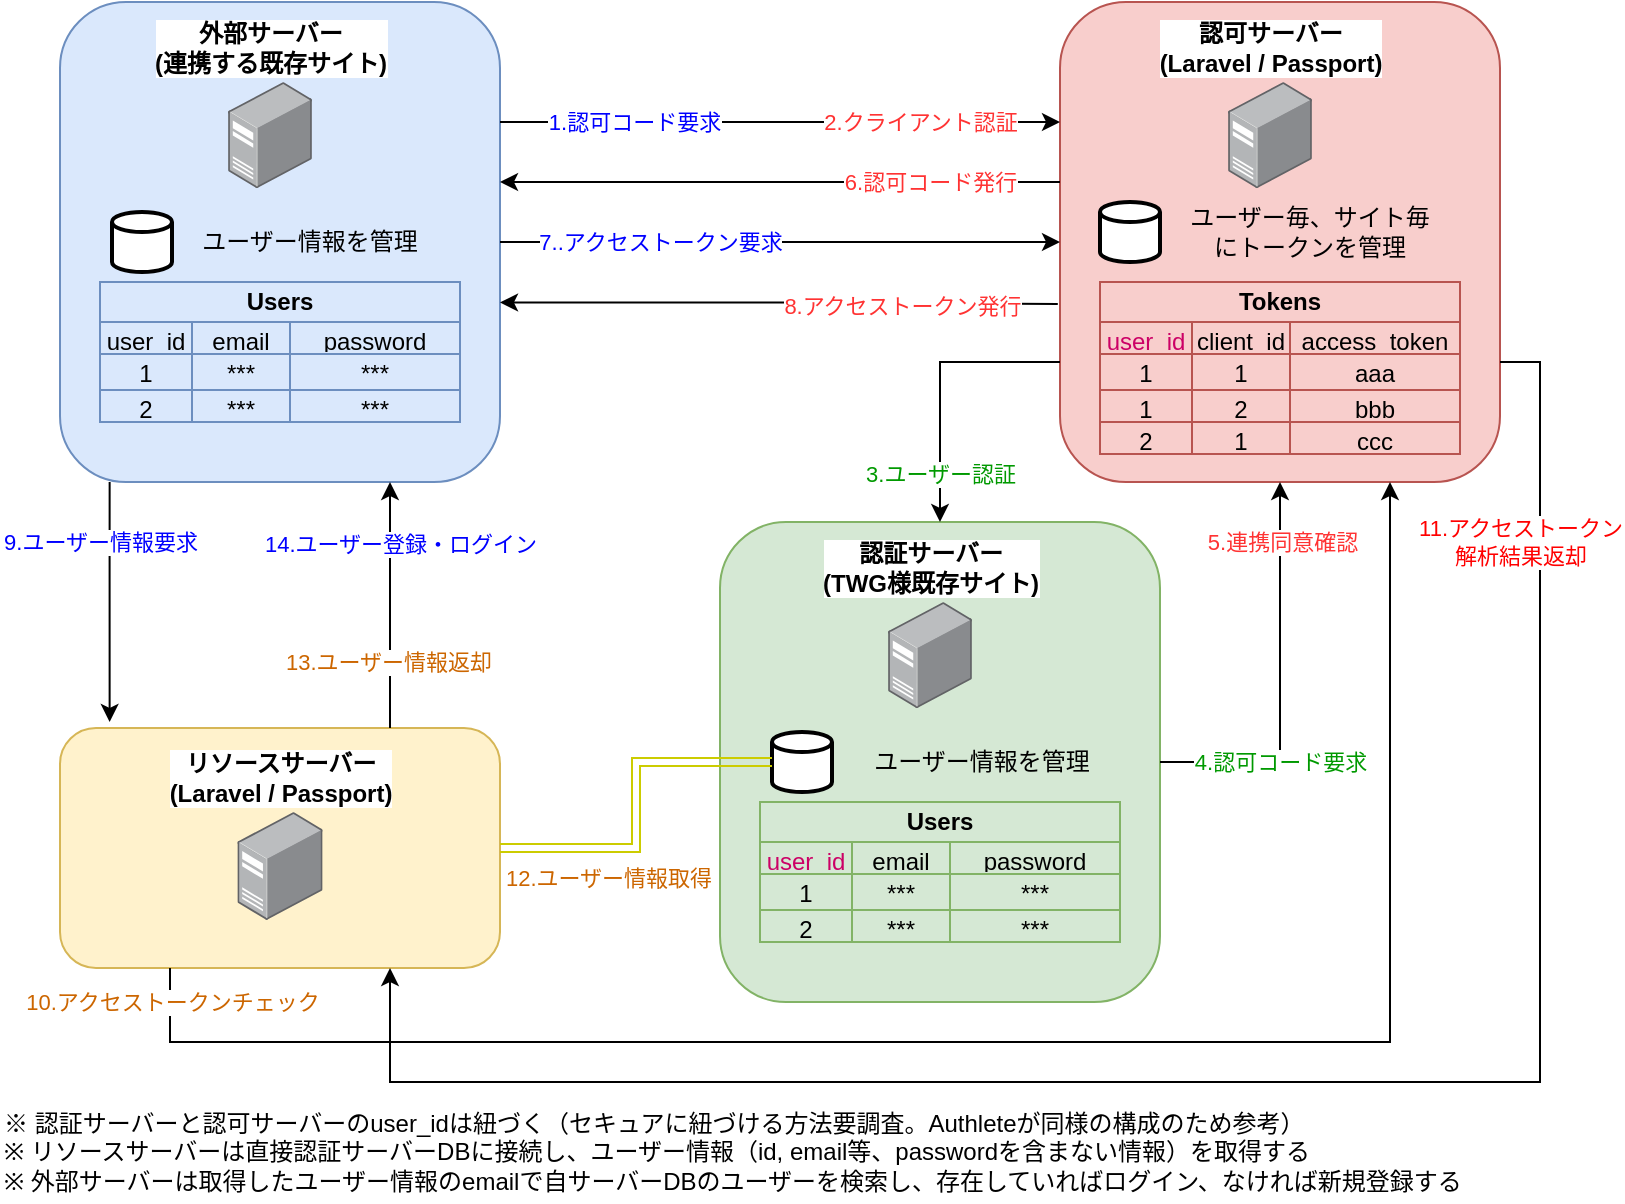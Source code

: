 <mxfile version="13.9.6" type="device"><diagram id="AtajZji_H-ze_EgIL12_" name="Page-1"><mxGraphModel dx="1422" dy="705" grid="1" gridSize="10" guides="1" tooltips="1" connect="1" arrows="1" fold="1" page="1" pageScale="1" pageWidth="827" pageHeight="1169" math="0" shadow="0"><root><mxCell id="0"/><mxCell id="1" parent="0"/><mxCell id="fhlVzqpPCK5Ox--r4fCG-181" value="" style="group" parent="1" vertex="1" connectable="0"><mxGeometry x="40" y="360" width="220" height="123" as="geometry"/></mxCell><mxCell id="fhlVzqpPCK5Ox--r4fCG-166" value="" style="rounded=1;whiteSpace=wrap;html=1;fillColor=#fff2cc;fontSize=11;strokeColor=#d6b656;fontStyle=1" parent="fhlVzqpPCK5Ox--r4fCG-181" vertex="1"><mxGeometry y="3" width="220" height="120" as="geometry"/></mxCell><mxCell id="fhlVzqpPCK5Ox--r4fCG-2" value="リソースサーバー&lt;br&gt;(Laravel / Passport)" style="points=[];aspect=fixed;html=1;align=center;shadow=0;dashed=0;image;image=img/lib/allied_telesis/computer_and_terminals/Server_Desktop.svg;labelPosition=center;verticalLabelPosition=top;verticalAlign=bottom;fontStyle=1" parent="fhlVzqpPCK5Ox--r4fCG-181" vertex="1"><mxGeometry x="88.7" y="45" width="42.6" height="54" as="geometry"/></mxCell><mxCell id="fhlVzqpPCK5Ox--r4fCG-70" value="" style="group;perimeterSpacing=0;rounded=1;fontStyle=0" parent="1" vertex="1" connectable="0"><mxGeometry x="560" y="20" width="200" height="250" as="geometry"/></mxCell><mxCell id="fhlVzqpPCK5Ox--r4fCG-71" value="" style="rounded=1;whiteSpace=wrap;html=1;fillColor=#f8cecc;strokeColor=#b85450;" parent="fhlVzqpPCK5Ox--r4fCG-70" vertex="1"><mxGeometry x="-20" y="-20" width="220" height="240" as="geometry"/></mxCell><mxCell id="fhlVzqpPCK5Ox--r4fCG-1" value="認可サーバー&lt;br&gt;(Laravel / Passport)" style="points=[];aspect=fixed;html=1;align=center;shadow=0;dashed=0;image;image=img/lib/allied_telesis/computer_and_terminals/Server_Desktop.svg;labelPosition=center;verticalLabelPosition=top;verticalAlign=bottom;fontStyle=1" parent="fhlVzqpPCK5Ox--r4fCG-70" vertex="1"><mxGeometry x="64.05" y="20" width="41.902" height="53.115" as="geometry"/></mxCell><mxCell id="fhlVzqpPCK5Ox--r4fCG-66" value="" style="group" parent="fhlVzqpPCK5Ox--r4fCG-70" vertex="1" connectable="0"><mxGeometry y="80" width="180.0" height="126" as="geometry"/></mxCell><mxCell id="fhlVzqpPCK5Ox--r4fCG-40" value="Tokens" style="shape=table;html=1;whiteSpace=wrap;startSize=20;container=1;collapsible=0;childLayout=tableLayout;fontStyle=1;align=center;fillColor=#f8cecc;strokeColor=#b85450;" parent="fhlVzqpPCK5Ox--r4fCG-66" vertex="1"><mxGeometry y="40" width="180.0" height="86" as="geometry"/></mxCell><mxCell id="fhlVzqpPCK5Ox--r4fCG-41" value="" style="shape=partialRectangle;html=1;whiteSpace=wrap;collapsible=0;dropTarget=0;pointerEvents=0;fillColor=none;top=0;left=0;bottom=0;right=0;points=[[0,0.5],[1,0.5]];portConstraint=eastwest;" parent="fhlVzqpPCK5Ox--r4fCG-40" vertex="1"><mxGeometry y="20" width="180.0" height="16" as="geometry"/></mxCell><mxCell id="fhlVzqpPCK5Ox--r4fCG-42" value="user_id" style="shape=partialRectangle;html=1;whiteSpace=wrap;connectable=0;fillColor=none;top=0;left=0;bottom=0;right=0;overflow=hidden;fontColor=#CC0066;" parent="fhlVzqpPCK5Ox--r4fCG-41" vertex="1"><mxGeometry width="46" height="16" as="geometry"/></mxCell><mxCell id="fhlVzqpPCK5Ox--r4fCG-43" value="client_id" style="shape=partialRectangle;html=1;whiteSpace=wrap;connectable=0;fillColor=none;top=0;left=0;bottom=0;right=0;overflow=hidden;" parent="fhlVzqpPCK5Ox--r4fCG-41" vertex="1"><mxGeometry x="46" width="49" height="16" as="geometry"/></mxCell><mxCell id="fhlVzqpPCK5Ox--r4fCG-44" value="access_token" style="shape=partialRectangle;html=1;whiteSpace=wrap;connectable=0;fillColor=none;top=0;left=0;bottom=0;right=0;overflow=hidden;" parent="fhlVzqpPCK5Ox--r4fCG-41" vertex="1"><mxGeometry x="95" width="85" height="16" as="geometry"/></mxCell><mxCell id="fhlVzqpPCK5Ox--r4fCG-45" value="" style="shape=partialRectangle;html=1;whiteSpace=wrap;collapsible=0;dropTarget=0;pointerEvents=0;fillColor=none;top=0;left=0;bottom=0;right=0;points=[[0,0.5],[1,0.5]];portConstraint=eastwest;" parent="fhlVzqpPCK5Ox--r4fCG-40" vertex="1"><mxGeometry y="36" width="180.0" height="18" as="geometry"/></mxCell><mxCell id="fhlVzqpPCK5Ox--r4fCG-46" value="1" style="shape=partialRectangle;html=1;whiteSpace=wrap;connectable=0;fillColor=none;top=0;left=0;bottom=0;right=0;overflow=hidden;" parent="fhlVzqpPCK5Ox--r4fCG-45" vertex="1"><mxGeometry width="46" height="18" as="geometry"/></mxCell><mxCell id="fhlVzqpPCK5Ox--r4fCG-47" value="1" style="shape=partialRectangle;html=1;whiteSpace=wrap;connectable=0;fillColor=none;top=0;left=0;bottom=0;right=0;overflow=hidden;" parent="fhlVzqpPCK5Ox--r4fCG-45" vertex="1"><mxGeometry x="46" width="49" height="18" as="geometry"/></mxCell><mxCell id="fhlVzqpPCK5Ox--r4fCG-48" value="aaa" style="shape=partialRectangle;html=1;whiteSpace=wrap;connectable=0;fillColor=none;top=0;left=0;bottom=0;right=0;overflow=hidden;" parent="fhlVzqpPCK5Ox--r4fCG-45" vertex="1"><mxGeometry x="95" width="85" height="18" as="geometry"/></mxCell><mxCell id="fhlVzqpPCK5Ox--r4fCG-49" value="" style="shape=partialRectangle;html=1;whiteSpace=wrap;collapsible=0;dropTarget=0;pointerEvents=0;fillColor=none;top=0;left=0;bottom=0;right=0;points=[[0,0.5],[1,0.5]];portConstraint=eastwest;" parent="fhlVzqpPCK5Ox--r4fCG-40" vertex="1"><mxGeometry y="54" width="180.0" height="16" as="geometry"/></mxCell><mxCell id="fhlVzqpPCK5Ox--r4fCG-50" value="1" style="shape=partialRectangle;html=1;whiteSpace=wrap;connectable=0;fillColor=none;top=0;left=0;bottom=0;right=0;overflow=hidden;" parent="fhlVzqpPCK5Ox--r4fCG-49" vertex="1"><mxGeometry width="46" height="16" as="geometry"/></mxCell><mxCell id="fhlVzqpPCK5Ox--r4fCG-51" value="2" style="shape=partialRectangle;html=1;whiteSpace=wrap;connectable=0;fillColor=none;top=0;left=0;bottom=0;right=0;overflow=hidden;" parent="fhlVzqpPCK5Ox--r4fCG-49" vertex="1"><mxGeometry x="46" width="49" height="16" as="geometry"/></mxCell><mxCell id="fhlVzqpPCK5Ox--r4fCG-52" value="bbb" style="shape=partialRectangle;html=1;whiteSpace=wrap;connectable=0;fillColor=none;top=0;left=0;bottom=0;right=0;overflow=hidden;" parent="fhlVzqpPCK5Ox--r4fCG-49" vertex="1"><mxGeometry x="95" width="85" height="16" as="geometry"/></mxCell><mxCell id="fhlVzqpPCK5Ox--r4fCG-61" style="shape=partialRectangle;html=1;whiteSpace=wrap;collapsible=0;dropTarget=0;pointerEvents=0;fillColor=none;top=0;left=0;bottom=0;right=0;points=[[0,0.5],[1,0.5]];portConstraint=eastwest;" parent="fhlVzqpPCK5Ox--r4fCG-40" vertex="1"><mxGeometry y="70" width="180.0" height="16" as="geometry"/></mxCell><mxCell id="fhlVzqpPCK5Ox--r4fCG-62" value="2" style="shape=partialRectangle;html=1;whiteSpace=wrap;connectable=0;fillColor=none;top=0;left=0;bottom=0;right=0;overflow=hidden;" parent="fhlVzqpPCK5Ox--r4fCG-61" vertex="1"><mxGeometry width="46" height="16" as="geometry"/></mxCell><mxCell id="fhlVzqpPCK5Ox--r4fCG-63" value="1" style="shape=partialRectangle;html=1;whiteSpace=wrap;connectable=0;fillColor=none;top=0;left=0;bottom=0;right=0;overflow=hidden;" parent="fhlVzqpPCK5Ox--r4fCG-61" vertex="1"><mxGeometry x="46" width="49" height="16" as="geometry"/></mxCell><mxCell id="fhlVzqpPCK5Ox--r4fCG-64" value="ccc" style="shape=partialRectangle;html=1;whiteSpace=wrap;connectable=0;fillColor=none;top=0;left=0;bottom=0;right=0;overflow=hidden;" parent="fhlVzqpPCK5Ox--r4fCG-61" vertex="1"><mxGeometry x="95" width="85" height="16" as="geometry"/></mxCell><mxCell id="fhlVzqpPCK5Ox--r4fCG-24" value="" style="strokeWidth=2;html=1;shape=mxgraph.flowchart.database;whiteSpace=wrap;" parent="fhlVzqpPCK5Ox--r4fCG-66" vertex="1"><mxGeometry width="30.0" height="30" as="geometry"/></mxCell><mxCell id="fhlVzqpPCK5Ox--r4fCG-65" value="ユーザー毎、サイト毎にトークンを管理" style="text;html=1;strokeColor=none;fillColor=none;align=center;verticalAlign=middle;whiteSpace=wrap;rounded=0;" parent="fhlVzqpPCK5Ox--r4fCG-66" vertex="1"><mxGeometry x="40.0" y="5" width="130" height="20" as="geometry"/></mxCell><mxCell id="fhlVzqpPCK5Ox--r4fCG-97" value="" style="group;perimeterSpacing=0;rounded=1;" parent="1" vertex="1" connectable="0"><mxGeometry x="390" y="280" width="200" height="250" as="geometry"/></mxCell><mxCell id="fhlVzqpPCK5Ox--r4fCG-98" value="" style="rounded=1;whiteSpace=wrap;html=1;fillColor=#d5e8d4;strokeColor=#82b366;" parent="fhlVzqpPCK5Ox--r4fCG-97" vertex="1"><mxGeometry x="-20" y="-20" width="220" height="240" as="geometry"/></mxCell><mxCell id="fhlVzqpPCK5Ox--r4fCG-99" value="認証サーバー&lt;br&gt;(TWG様既存サイト)" style="points=[];aspect=fixed;html=1;align=center;shadow=0;dashed=0;image;image=img/lib/allied_telesis/computer_and_terminals/Server_Desktop.svg;labelPosition=center;verticalLabelPosition=top;verticalAlign=bottom;fontStyle=1" parent="fhlVzqpPCK5Ox--r4fCG-97" vertex="1"><mxGeometry x="64.05" y="20" width="41.902" height="53.115" as="geometry"/></mxCell><mxCell id="fhlVzqpPCK5Ox--r4fCG-100" value="" style="group" parent="fhlVzqpPCK5Ox--r4fCG-97" vertex="1" connectable="0"><mxGeometry y="80" width="180.0" height="126" as="geometry"/></mxCell><mxCell id="fhlVzqpPCK5Ox--r4fCG-101" value="Users" style="shape=table;html=1;whiteSpace=wrap;startSize=20;container=1;collapsible=0;childLayout=tableLayout;fontStyle=1;align=center;fillColor=#d5e8d4;strokeColor=#82b366;" parent="fhlVzqpPCK5Ox--r4fCG-100" vertex="1"><mxGeometry y="40" width="180.0" height="70" as="geometry"/></mxCell><mxCell id="fhlVzqpPCK5Ox--r4fCG-102" value="" style="shape=partialRectangle;html=1;whiteSpace=wrap;collapsible=0;dropTarget=0;pointerEvents=0;fillColor=none;top=0;left=0;bottom=0;right=0;points=[[0,0.5],[1,0.5]];portConstraint=eastwest;" parent="fhlVzqpPCK5Ox--r4fCG-101" vertex="1"><mxGeometry y="20" width="180.0" height="16" as="geometry"/></mxCell><mxCell id="fhlVzqpPCK5Ox--r4fCG-103" value="user_id" style="shape=partialRectangle;html=1;whiteSpace=wrap;connectable=0;fillColor=none;top=0;left=0;bottom=0;right=0;overflow=hidden;fontColor=#CC0066;" parent="fhlVzqpPCK5Ox--r4fCG-102" vertex="1"><mxGeometry width="46" height="16" as="geometry"/></mxCell><mxCell id="fhlVzqpPCK5Ox--r4fCG-104" value="email" style="shape=partialRectangle;html=1;whiteSpace=wrap;connectable=0;fillColor=none;top=0;left=0;bottom=0;right=0;overflow=hidden;" parent="fhlVzqpPCK5Ox--r4fCG-102" vertex="1"><mxGeometry x="46" width="49" height="16" as="geometry"/></mxCell><mxCell id="fhlVzqpPCK5Ox--r4fCG-105" value="password" style="shape=partialRectangle;html=1;whiteSpace=wrap;connectable=0;fillColor=none;top=0;left=0;bottom=0;right=0;overflow=hidden;" parent="fhlVzqpPCK5Ox--r4fCG-102" vertex="1"><mxGeometry x="95" width="85" height="16" as="geometry"/></mxCell><mxCell id="fhlVzqpPCK5Ox--r4fCG-106" value="" style="shape=partialRectangle;html=1;whiteSpace=wrap;collapsible=0;dropTarget=0;pointerEvents=0;fillColor=none;top=0;left=0;bottom=0;right=0;points=[[0,0.5],[1,0.5]];portConstraint=eastwest;" parent="fhlVzqpPCK5Ox--r4fCG-101" vertex="1"><mxGeometry y="36" width="180.0" height="18" as="geometry"/></mxCell><mxCell id="fhlVzqpPCK5Ox--r4fCG-107" value="1" style="shape=partialRectangle;html=1;whiteSpace=wrap;connectable=0;fillColor=none;top=0;left=0;bottom=0;right=0;overflow=hidden;" parent="fhlVzqpPCK5Ox--r4fCG-106" vertex="1"><mxGeometry width="46" height="18" as="geometry"/></mxCell><mxCell id="fhlVzqpPCK5Ox--r4fCG-108" value="***" style="shape=partialRectangle;html=1;whiteSpace=wrap;connectable=0;fillColor=none;top=0;left=0;bottom=0;right=0;overflow=hidden;" parent="fhlVzqpPCK5Ox--r4fCG-106" vertex="1"><mxGeometry x="46" width="49" height="18" as="geometry"/></mxCell><mxCell id="fhlVzqpPCK5Ox--r4fCG-109" value="***" style="shape=partialRectangle;html=1;whiteSpace=wrap;connectable=0;fillColor=none;top=0;left=0;bottom=0;right=0;overflow=hidden;" parent="fhlVzqpPCK5Ox--r4fCG-106" vertex="1"><mxGeometry x="95" width="85" height="18" as="geometry"/></mxCell><mxCell id="fhlVzqpPCK5Ox--r4fCG-110" value="" style="shape=partialRectangle;html=1;whiteSpace=wrap;collapsible=0;dropTarget=0;pointerEvents=0;fillColor=none;top=0;left=0;bottom=0;right=0;points=[[0,0.5],[1,0.5]];portConstraint=eastwest;" parent="fhlVzqpPCK5Ox--r4fCG-101" vertex="1"><mxGeometry y="54" width="180.0" height="16" as="geometry"/></mxCell><mxCell id="fhlVzqpPCK5Ox--r4fCG-111" value="2" style="shape=partialRectangle;html=1;whiteSpace=wrap;connectable=0;fillColor=none;top=0;left=0;bottom=0;right=0;overflow=hidden;" parent="fhlVzqpPCK5Ox--r4fCG-110" vertex="1"><mxGeometry width="46" height="16" as="geometry"/></mxCell><mxCell id="fhlVzqpPCK5Ox--r4fCG-112" value="***" style="shape=partialRectangle;html=1;whiteSpace=wrap;connectable=0;fillColor=none;top=0;left=0;bottom=0;right=0;overflow=hidden;" parent="fhlVzqpPCK5Ox--r4fCG-110" vertex="1"><mxGeometry x="46" width="49" height="16" as="geometry"/></mxCell><mxCell id="fhlVzqpPCK5Ox--r4fCG-113" value="***" style="shape=partialRectangle;html=1;whiteSpace=wrap;connectable=0;fillColor=none;top=0;left=0;bottom=0;right=0;overflow=hidden;" parent="fhlVzqpPCK5Ox--r4fCG-110" vertex="1"><mxGeometry x="95" width="85" height="16" as="geometry"/></mxCell><mxCell id="fhlVzqpPCK5Ox--r4fCG-119" value="ユーザー情報を管理" style="text;html=1;strokeColor=none;fillColor=none;align=center;verticalAlign=middle;whiteSpace=wrap;rounded=0;" parent="fhlVzqpPCK5Ox--r4fCG-97" vertex="1"><mxGeometry x="46.0" y="90" width="130" height="20" as="geometry"/></mxCell><mxCell id="fhlVzqpPCK5Ox--r4fCG-118" value="" style="strokeWidth=2;html=1;shape=mxgraph.flowchart.database;whiteSpace=wrap;" parent="fhlVzqpPCK5Ox--r4fCG-97" vertex="1"><mxGeometry x="6" y="85" width="30.0" height="30" as="geometry"/></mxCell><mxCell id="fhlVzqpPCK5Ox--r4fCG-121" value="" style="group;perimeterSpacing=0;rounded=1;" parent="1" vertex="1" connectable="0"><mxGeometry x="60" y="20" width="200" height="250" as="geometry"/></mxCell><mxCell id="fhlVzqpPCK5Ox--r4fCG-122" value="" style="rounded=1;whiteSpace=wrap;html=1;fillColor=#dae8fc;strokeColor=#6c8ebf;" parent="fhlVzqpPCK5Ox--r4fCG-121" vertex="1"><mxGeometry x="-20" y="-20" width="220" height="240" as="geometry"/></mxCell><mxCell id="fhlVzqpPCK5Ox--r4fCG-123" value="外部サーバー&lt;br&gt;(連携する既存サイト)" style="points=[];aspect=fixed;html=1;align=center;shadow=0;dashed=0;image;image=img/lib/allied_telesis/computer_and_terminals/Server_Desktop.svg;labelPosition=center;verticalLabelPosition=top;verticalAlign=bottom;fontStyle=1" parent="fhlVzqpPCK5Ox--r4fCG-121" vertex="1"><mxGeometry x="64.05" y="20" width="41.902" height="53.115" as="geometry"/></mxCell><mxCell id="fhlVzqpPCK5Ox--r4fCG-124" value="" style="group" parent="fhlVzqpPCK5Ox--r4fCG-121" vertex="1" connectable="0"><mxGeometry y="80" width="180.0" height="126" as="geometry"/></mxCell><mxCell id="fhlVzqpPCK5Ox--r4fCG-125" value="Users" style="shape=table;html=1;whiteSpace=wrap;startSize=20;container=1;collapsible=0;childLayout=tableLayout;fontStyle=1;align=center;fillColor=#dae8fc;strokeColor=#6c8ebf;" parent="fhlVzqpPCK5Ox--r4fCG-124" vertex="1"><mxGeometry y="40" width="180.0" height="70" as="geometry"/></mxCell><mxCell id="fhlVzqpPCK5Ox--r4fCG-126" value="" style="shape=partialRectangle;html=1;whiteSpace=wrap;collapsible=0;dropTarget=0;pointerEvents=0;fillColor=none;top=0;left=0;bottom=0;right=0;points=[[0,0.5],[1,0.5]];portConstraint=eastwest;" parent="fhlVzqpPCK5Ox--r4fCG-125" vertex="1"><mxGeometry y="20" width="180.0" height="16" as="geometry"/></mxCell><mxCell id="fhlVzqpPCK5Ox--r4fCG-127" value="user_id" style="shape=partialRectangle;html=1;whiteSpace=wrap;connectable=0;fillColor=none;top=0;left=0;bottom=0;right=0;overflow=hidden;" parent="fhlVzqpPCK5Ox--r4fCG-126" vertex="1"><mxGeometry width="46" height="16" as="geometry"/></mxCell><mxCell id="fhlVzqpPCK5Ox--r4fCG-128" value="email" style="shape=partialRectangle;html=1;whiteSpace=wrap;connectable=0;fillColor=none;top=0;left=0;bottom=0;right=0;overflow=hidden;" parent="fhlVzqpPCK5Ox--r4fCG-126" vertex="1"><mxGeometry x="46" width="49" height="16" as="geometry"/></mxCell><mxCell id="fhlVzqpPCK5Ox--r4fCG-129" value="password" style="shape=partialRectangle;html=1;whiteSpace=wrap;connectable=0;fillColor=none;top=0;left=0;bottom=0;right=0;overflow=hidden;" parent="fhlVzqpPCK5Ox--r4fCG-126" vertex="1"><mxGeometry x="95" width="85" height="16" as="geometry"/></mxCell><mxCell id="fhlVzqpPCK5Ox--r4fCG-130" value="" style="shape=partialRectangle;html=1;whiteSpace=wrap;collapsible=0;dropTarget=0;pointerEvents=0;fillColor=none;top=0;left=0;bottom=0;right=0;points=[[0,0.5],[1,0.5]];portConstraint=eastwest;" parent="fhlVzqpPCK5Ox--r4fCG-125" vertex="1"><mxGeometry y="36" width="180.0" height="18" as="geometry"/></mxCell><mxCell id="fhlVzqpPCK5Ox--r4fCG-131" value="1" style="shape=partialRectangle;html=1;whiteSpace=wrap;connectable=0;fillColor=none;top=0;left=0;bottom=0;right=0;overflow=hidden;" parent="fhlVzqpPCK5Ox--r4fCG-130" vertex="1"><mxGeometry width="46" height="18" as="geometry"/></mxCell><mxCell id="fhlVzqpPCK5Ox--r4fCG-132" value="***" style="shape=partialRectangle;html=1;whiteSpace=wrap;connectable=0;fillColor=none;top=0;left=0;bottom=0;right=0;overflow=hidden;" parent="fhlVzqpPCK5Ox--r4fCG-130" vertex="1"><mxGeometry x="46" width="49" height="18" as="geometry"/></mxCell><mxCell id="fhlVzqpPCK5Ox--r4fCG-133" value="***" style="shape=partialRectangle;html=1;whiteSpace=wrap;connectable=0;fillColor=none;top=0;left=0;bottom=0;right=0;overflow=hidden;" parent="fhlVzqpPCK5Ox--r4fCG-130" vertex="1"><mxGeometry x="95" width="85" height="18" as="geometry"/></mxCell><mxCell id="fhlVzqpPCK5Ox--r4fCG-134" value="" style="shape=partialRectangle;html=1;whiteSpace=wrap;collapsible=0;dropTarget=0;pointerEvents=0;fillColor=none;top=0;left=0;bottom=0;right=0;points=[[0,0.5],[1,0.5]];portConstraint=eastwest;" parent="fhlVzqpPCK5Ox--r4fCG-125" vertex="1"><mxGeometry y="54" width="180.0" height="16" as="geometry"/></mxCell><mxCell id="fhlVzqpPCK5Ox--r4fCG-135" value="2" style="shape=partialRectangle;html=1;whiteSpace=wrap;connectable=0;fillColor=none;top=0;left=0;bottom=0;right=0;overflow=hidden;" parent="fhlVzqpPCK5Ox--r4fCG-134" vertex="1"><mxGeometry width="46" height="16" as="geometry"/></mxCell><mxCell id="fhlVzqpPCK5Ox--r4fCG-136" value="***" style="shape=partialRectangle;html=1;whiteSpace=wrap;connectable=0;fillColor=none;top=0;left=0;bottom=0;right=0;overflow=hidden;" parent="fhlVzqpPCK5Ox--r4fCG-134" vertex="1"><mxGeometry x="46" width="49" height="16" as="geometry"/></mxCell><mxCell id="fhlVzqpPCK5Ox--r4fCG-137" value="***" style="shape=partialRectangle;html=1;whiteSpace=wrap;connectable=0;fillColor=none;top=0;left=0;bottom=0;right=0;overflow=hidden;" parent="fhlVzqpPCK5Ox--r4fCG-134" vertex="1"><mxGeometry x="95" width="85" height="16" as="geometry"/></mxCell><mxCell id="fhlVzqpPCK5Ox--r4fCG-139" value="ユーザー情報を管理" style="text;html=1;strokeColor=none;fillColor=none;align=center;verticalAlign=middle;whiteSpace=wrap;rounded=0;" parent="fhlVzqpPCK5Ox--r4fCG-121" vertex="1"><mxGeometry x="40.0" y="90" width="130" height="20" as="geometry"/></mxCell><mxCell id="fhlVzqpPCK5Ox--r4fCG-138" value="" style="strokeWidth=2;html=1;shape=mxgraph.flowchart.database;whiteSpace=wrap;" parent="fhlVzqpPCK5Ox--r4fCG-121" vertex="1"><mxGeometry x="6" y="85" width="30.0" height="30" as="geometry"/></mxCell><mxCell id="fhlVzqpPCK5Ox--r4fCG-144" style="edgeStyle=orthogonalEdgeStyle;rounded=0;orthogonalLoop=1;jettySize=auto;html=1;exitX=1;exitY=0.25;exitDx=0;exitDy=0;entryX=0;entryY=0.25;entryDx=0;entryDy=0;fontColor=#0000FF;" parent="1" source="fhlVzqpPCK5Ox--r4fCG-122" target="fhlVzqpPCK5Ox--r4fCG-71" edge="1"><mxGeometry relative="1" as="geometry"/></mxCell><mxCell id="fhlVzqpPCK5Ox--r4fCG-146" value="1.認可コード要求" style="edgeLabel;html=1;align=center;verticalAlign=middle;resizable=0;points=[];fontColor=#0000FF;" parent="fhlVzqpPCK5Ox--r4fCG-144" vertex="1" connectable="0"><mxGeometry x="-0.763" relative="1" as="geometry"><mxPoint x="34.12" as="offset"/></mxGeometry></mxCell><mxCell id="fhlVzqpPCK5Ox--r4fCG-148" value="2.クライアント認証" style="edgeLabel;html=1;align=center;verticalAlign=middle;resizable=0;points=[];fontColor=#FF3333;" parent="fhlVzqpPCK5Ox--r4fCG-144" vertex="1" connectable="0"><mxGeometry x="0.727" relative="1" as="geometry"><mxPoint x="-32.0" as="offset"/></mxGeometry></mxCell><mxCell id="fhlVzqpPCK5Ox--r4fCG-147" style="edgeStyle=orthogonalEdgeStyle;rounded=0;orthogonalLoop=1;jettySize=auto;html=1;exitX=0;exitY=0.75;exitDx=0;exitDy=0;entryX=0.5;entryY=0;entryDx=0;entryDy=0;fontColor=#FFFF00;" parent="1" source="fhlVzqpPCK5Ox--r4fCG-71" target="fhlVzqpPCK5Ox--r4fCG-98" edge="1"><mxGeometry relative="1" as="geometry"/></mxCell><mxCell id="fhlVzqpPCK5Ox--r4fCG-150" value="&lt;font color=&quot;#009900&quot;&gt;3.ユーザー認証&lt;/font&gt;" style="edgeLabel;html=1;align=center;verticalAlign=middle;resizable=0;points=[];fontColor=#FF3333;" parent="fhlVzqpPCK5Ox--r4fCG-147" vertex="1" connectable="0"><mxGeometry x="0.771" relative="1" as="geometry"><mxPoint y="-8.0" as="offset"/></mxGeometry></mxCell><mxCell id="fhlVzqpPCK5Ox--r4fCG-151" style="edgeStyle=orthogonalEdgeStyle;rounded=0;orthogonalLoop=1;jettySize=auto;html=1;strokeColor=#000000;fontColor=#FF3333;exitX=1;exitY=0.5;exitDx=0;exitDy=0;startArrow=none;startFill=0;" parent="1" source="fhlVzqpPCK5Ox--r4fCG-98" target="fhlVzqpPCK5Ox--r4fCG-71" edge="1"><mxGeometry relative="1" as="geometry"/></mxCell><mxCell id="fhlVzqpPCK5Ox--r4fCG-152" value="4.認可コード要求" style="edgeLabel;html=1;align=center;verticalAlign=middle;resizable=0;points=[];fontSize=11;fontColor=#009900;" parent="fhlVzqpPCK5Ox--r4fCG-151" vertex="1" connectable="0"><mxGeometry x="-0.732" relative="1" as="geometry"><mxPoint x="33" y="-0.01" as="offset"/></mxGeometry></mxCell><mxCell id="fhlVzqpPCK5Ox--r4fCG-162" value="5.連携同意確認" style="edgeLabel;html=1;align=center;verticalAlign=middle;resizable=0;points=[];fontSize=11;fontColor=#FF3333;" parent="fhlVzqpPCK5Ox--r4fCG-151" vertex="1" connectable="0"><mxGeometry x="0.81" y="-1" relative="1" as="geometry"><mxPoint y="11" as="offset"/></mxGeometry></mxCell><mxCell id="fhlVzqpPCK5Ox--r4fCG-154" style="edgeStyle=orthogonalEdgeStyle;rounded=0;orthogonalLoop=1;jettySize=auto;html=1;startArrow=none;startFill=0;strokeColor=#000000;fontSize=13;fontColor=#CCCC00;" parent="1" source="fhlVzqpPCK5Ox--r4fCG-71" target="fhlVzqpPCK5Ox--r4fCG-122" edge="1"><mxGeometry relative="1" as="geometry"><Array as="points"><mxPoint x="310" y="90"/><mxPoint x="310" y="90"/></Array></mxGeometry></mxCell><mxCell id="fhlVzqpPCK5Ox--r4fCG-155" value="6.認可コード発行" style="edgeLabel;html=1;align=center;verticalAlign=middle;resizable=0;points=[];fontSize=11;fontColor=#FF3333;" parent="fhlVzqpPCK5Ox--r4fCG-154" vertex="1" connectable="0"><mxGeometry x="-0.721" y="1" relative="1" as="geometry"><mxPoint x="-26.0" y="-1" as="offset"/></mxGeometry></mxCell><mxCell id="fhlVzqpPCK5Ox--r4fCG-157" style="edgeStyle=orthogonalEdgeStyle;rounded=0;orthogonalLoop=1;jettySize=auto;html=1;startArrow=classic;startFill=1;strokeColor=#000000;fontSize=13;fontColor=#CCCC00;exitX=0;exitY=0.5;exitDx=0;exitDy=0;endArrow=none;endFill=0;" parent="1" source="fhlVzqpPCK5Ox--r4fCG-71" target="fhlVzqpPCK5Ox--r4fCG-122" edge="1"><mxGeometry relative="1" as="geometry"><mxPoint x="570" y="145" as="sourcePoint"/><mxPoint x="220" y="144.41" as="targetPoint"/><Array as="points"/></mxGeometry></mxCell><mxCell id="fhlVzqpPCK5Ox--r4fCG-164" value="7..アクセストークン要求" style="edgeLabel;html=1;align=center;verticalAlign=middle;resizable=0;points=[];fontSize=11;fontColor=#0000FF;" parent="fhlVzqpPCK5Ox--r4fCG-157" vertex="1" connectable="0"><mxGeometry x="-0.669" relative="1" as="geometry"><mxPoint x="-154" as="offset"/></mxGeometry></mxCell><mxCell id="fhlVzqpPCK5Ox--r4fCG-169" style="edgeStyle=orthogonalEdgeStyle;rounded=0;orthogonalLoop=1;jettySize=auto;html=1;entryX=0;entryY=0.5;entryDx=0;entryDy=0;entryPerimeter=0;startArrow=none;startFill=0;endArrow=classic;endFill=1;fontSize=11;fontColor=#FF3333;shape=link;strokeColor=#CCCC00;" parent="1" source="fhlVzqpPCK5Ox--r4fCG-166" target="fhlVzqpPCK5Ox--r4fCG-118" edge="1"><mxGeometry relative="1" as="geometry"/></mxCell><mxCell id="fhlVzqpPCK5Ox--r4fCG-178" value="12.ユーザー情報取得" style="edgeLabel;html=1;align=center;verticalAlign=middle;resizable=0;points=[];fontSize=11;fontColor=#CC6600;" parent="fhlVzqpPCK5Ox--r4fCG-169" vertex="1" connectable="0"><mxGeometry x="-0.263" y="1" relative="1" as="geometry"><mxPoint x="-11.76" y="15.94" as="offset"/></mxGeometry></mxCell><mxCell id="fhlVzqpPCK5Ox--r4fCG-183" style="edgeStyle=orthogonalEdgeStyle;rounded=0;orthogonalLoop=1;jettySize=auto;html=1;entryX=0.25;entryY=0;entryDx=0;entryDy=0;startArrow=none;startFill=0;endArrow=classic;endFill=1;strokeColor=#000000;fontSize=11;fontColor=#6600CC;" parent="1" edge="1"><mxGeometry relative="1" as="geometry"><mxPoint x="64.82" y="240" as="sourcePoint"/><mxPoint x="64.82" y="360" as="targetPoint"/><Array as="points"><mxPoint x="64.82" y="280"/><mxPoint x="64.82" y="280"/></Array></mxGeometry></mxCell><mxCell id="fhlVzqpPCK5Ox--r4fCG-193" value="9.ユーザー情報要求" style="edgeLabel;html=1;align=center;verticalAlign=middle;resizable=0;points=[];fontSize=11;fontColor=#0000FF;" parent="fhlVzqpPCK5Ox--r4fCG-183" vertex="1" connectable="0"><mxGeometry x="-0.332" y="-25" relative="1" as="geometry"><mxPoint x="20.2" y="-10" as="offset"/></mxGeometry></mxCell><mxCell id="fhlVzqpPCK5Ox--r4fCG-187" style="edgeStyle=orthogonalEdgeStyle;rounded=0;orthogonalLoop=1;jettySize=auto;html=1;exitX=0.75;exitY=0;exitDx=0;exitDy=0;entryX=0.75;entryY=1;entryDx=0;entryDy=0;startArrow=none;startFill=0;endArrow=classic;endFill=1;strokeColor=#000000;fontSize=11;fontColor=#009900;" parent="1" source="fhlVzqpPCK5Ox--r4fCG-166" target="fhlVzqpPCK5Ox--r4fCG-122" edge="1"><mxGeometry relative="1" as="geometry"/></mxCell><mxCell id="fhlVzqpPCK5Ox--r4fCG-188" value="14.ユーザー登録・ログイン" style="edgeLabel;html=1;align=center;verticalAlign=middle;resizable=0;points=[];fontSize=11;fontColor=#0000FF;" parent="fhlVzqpPCK5Ox--r4fCG-187" vertex="1" connectable="0"><mxGeometry x="0.713" relative="1" as="geometry"><mxPoint x="5" y="13.0" as="offset"/></mxGeometry></mxCell><mxCell id="iSsLcTQmFuAGEhxFdVW1-1" value="13.ユーザー情報返却" style="edgeLabel;html=1;align=center;verticalAlign=middle;resizable=0;points=[];fontColor=#CC6600;" parent="fhlVzqpPCK5Ox--r4fCG-187" vertex="1" connectable="0"><mxGeometry x="-0.7" y="1" relative="1" as="geometry"><mxPoint y="-15" as="offset"/></mxGeometry></mxCell><mxCell id="fhlVzqpPCK5Ox--r4fCG-189" style="edgeStyle=orthogonalEdgeStyle;rounded=0;orthogonalLoop=1;jettySize=auto;html=1;exitX=1;exitY=0.626;exitDx=0;exitDy=0;startArrow=classic;startFill=1;endArrow=none;endFill=0;strokeColor=#000000;fontSize=11;fontColor=#CC6600;exitPerimeter=0;entryX=-0.005;entryY=0.629;entryDx=0;entryDy=0;entryPerimeter=0;" parent="1" source="fhlVzqpPCK5Ox--r4fCG-122" target="fhlVzqpPCK5Ox--r4fCG-71" edge="1"><mxGeometry relative="1" as="geometry"><mxPoint x="610" y="150" as="targetPoint"/></mxGeometry></mxCell><mxCell id="fhlVzqpPCK5Ox--r4fCG-190" value="8.アクセストークン発行" style="edgeLabel;html=1;align=center;verticalAlign=middle;resizable=0;points=[];fontSize=11;fontColor=#FF3333;" parent="fhlVzqpPCK5Ox--r4fCG-189" vertex="1" connectable="0"><mxGeometry x="0.681" y="-1" relative="1" as="geometry"><mxPoint x="-33.7" as="offset"/></mxGeometry></mxCell><mxCell id="fhlVzqpPCK5Ox--r4fCG-196" value="※ 認証サーバーと認可サーバーのuser_idは紐づく（セキュアに紐づける方法要調査。Authleteが同様の構成のため参考）&lt;br style=&quot;font-size: 12px&quot;&gt;※ リソースサーバーは直接認証サーバーDBに接続し、ユーザー情報（id, email等、passwordを含まない情報）を取得する&lt;br style=&quot;font-size: 12px&quot;&gt;※ 外部サーバーは取得したユーザー情報のemailで自サーバーDBのユーザーを検索し、存在していればログイン、なければ新規登録する" style="text;html=1;align=left;verticalAlign=middle;resizable=0;points=[];autosize=1;fontSize=12;labelPosition=center;verticalLabelPosition=middle;" parent="1" vertex="1"><mxGeometry x="10" y="550" width="750" height="50" as="geometry"/></mxCell><mxCell id="Xj9tq1uS8bFw1nGlsdBP-1" style="edgeStyle=orthogonalEdgeStyle;rounded=0;orthogonalLoop=1;jettySize=auto;html=1;exitX=0.25;exitY=1;exitDx=0;exitDy=0;entryX=0.75;entryY=1;entryDx=0;entryDy=0;" edge="1" parent="1" source="fhlVzqpPCK5Ox--r4fCG-166" target="fhlVzqpPCK5Ox--r4fCG-71"><mxGeometry relative="1" as="geometry"><Array as="points"><mxPoint x="95" y="520"/><mxPoint x="705" y="520"/></Array></mxGeometry></mxCell><mxCell id="Xj9tq1uS8bFw1nGlsdBP-2" value="10.アクセストークンチェック" style="edgeLabel;html=1;align=center;verticalAlign=middle;resizable=0;points=[];fontColor=#CC6600;" vertex="1" connectable="0" parent="Xj9tq1uS8bFw1nGlsdBP-1"><mxGeometry x="-0.836" y="-3" relative="1" as="geometry"><mxPoint x="-38" y="-23" as="offset"/></mxGeometry></mxCell><mxCell id="Xj9tq1uS8bFw1nGlsdBP-3" style="edgeStyle=orthogonalEdgeStyle;rounded=0;orthogonalLoop=1;jettySize=auto;html=1;exitX=1;exitY=0.75;exitDx=0;exitDy=0;entryX=0.75;entryY=1;entryDx=0;entryDy=0;fontColor=#CC6600;" edge="1" parent="1" source="fhlVzqpPCK5Ox--r4fCG-71" target="fhlVzqpPCK5Ox--r4fCG-166"><mxGeometry relative="1" as="geometry"><Array as="points"><mxPoint x="780" y="180"/><mxPoint x="780" y="540"/><mxPoint x="205" y="540"/></Array></mxGeometry></mxCell><mxCell id="Xj9tq1uS8bFw1nGlsdBP-4" value="11.アクセストークン&lt;br&gt;解析結果返却" style="edgeLabel;html=1;align=center;verticalAlign=middle;resizable=0;points=[];fontColor=#FF0000;" vertex="1" connectable="0" parent="Xj9tq1uS8bFw1nGlsdBP-3"><mxGeometry x="-0.785" y="-1" relative="1" as="geometry"><mxPoint x="-9" y="1" as="offset"/></mxGeometry></mxCell></root></mxGraphModel></diagram></mxfile>